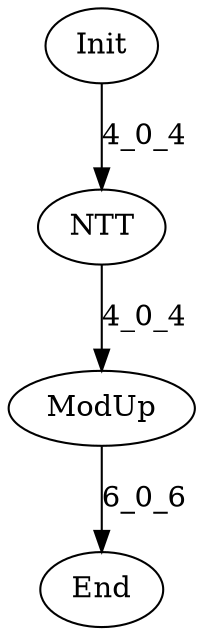 digraph G {
Init[label="Init"];
End[label="End"];
NTT[label="NTT"];
ModUp[label="ModUp"];
Init -> NTT[label="4_0_4"];
NTT -> ModUp[label="4_0_4"];
ModUp -> End[label="6_0_6"];
}